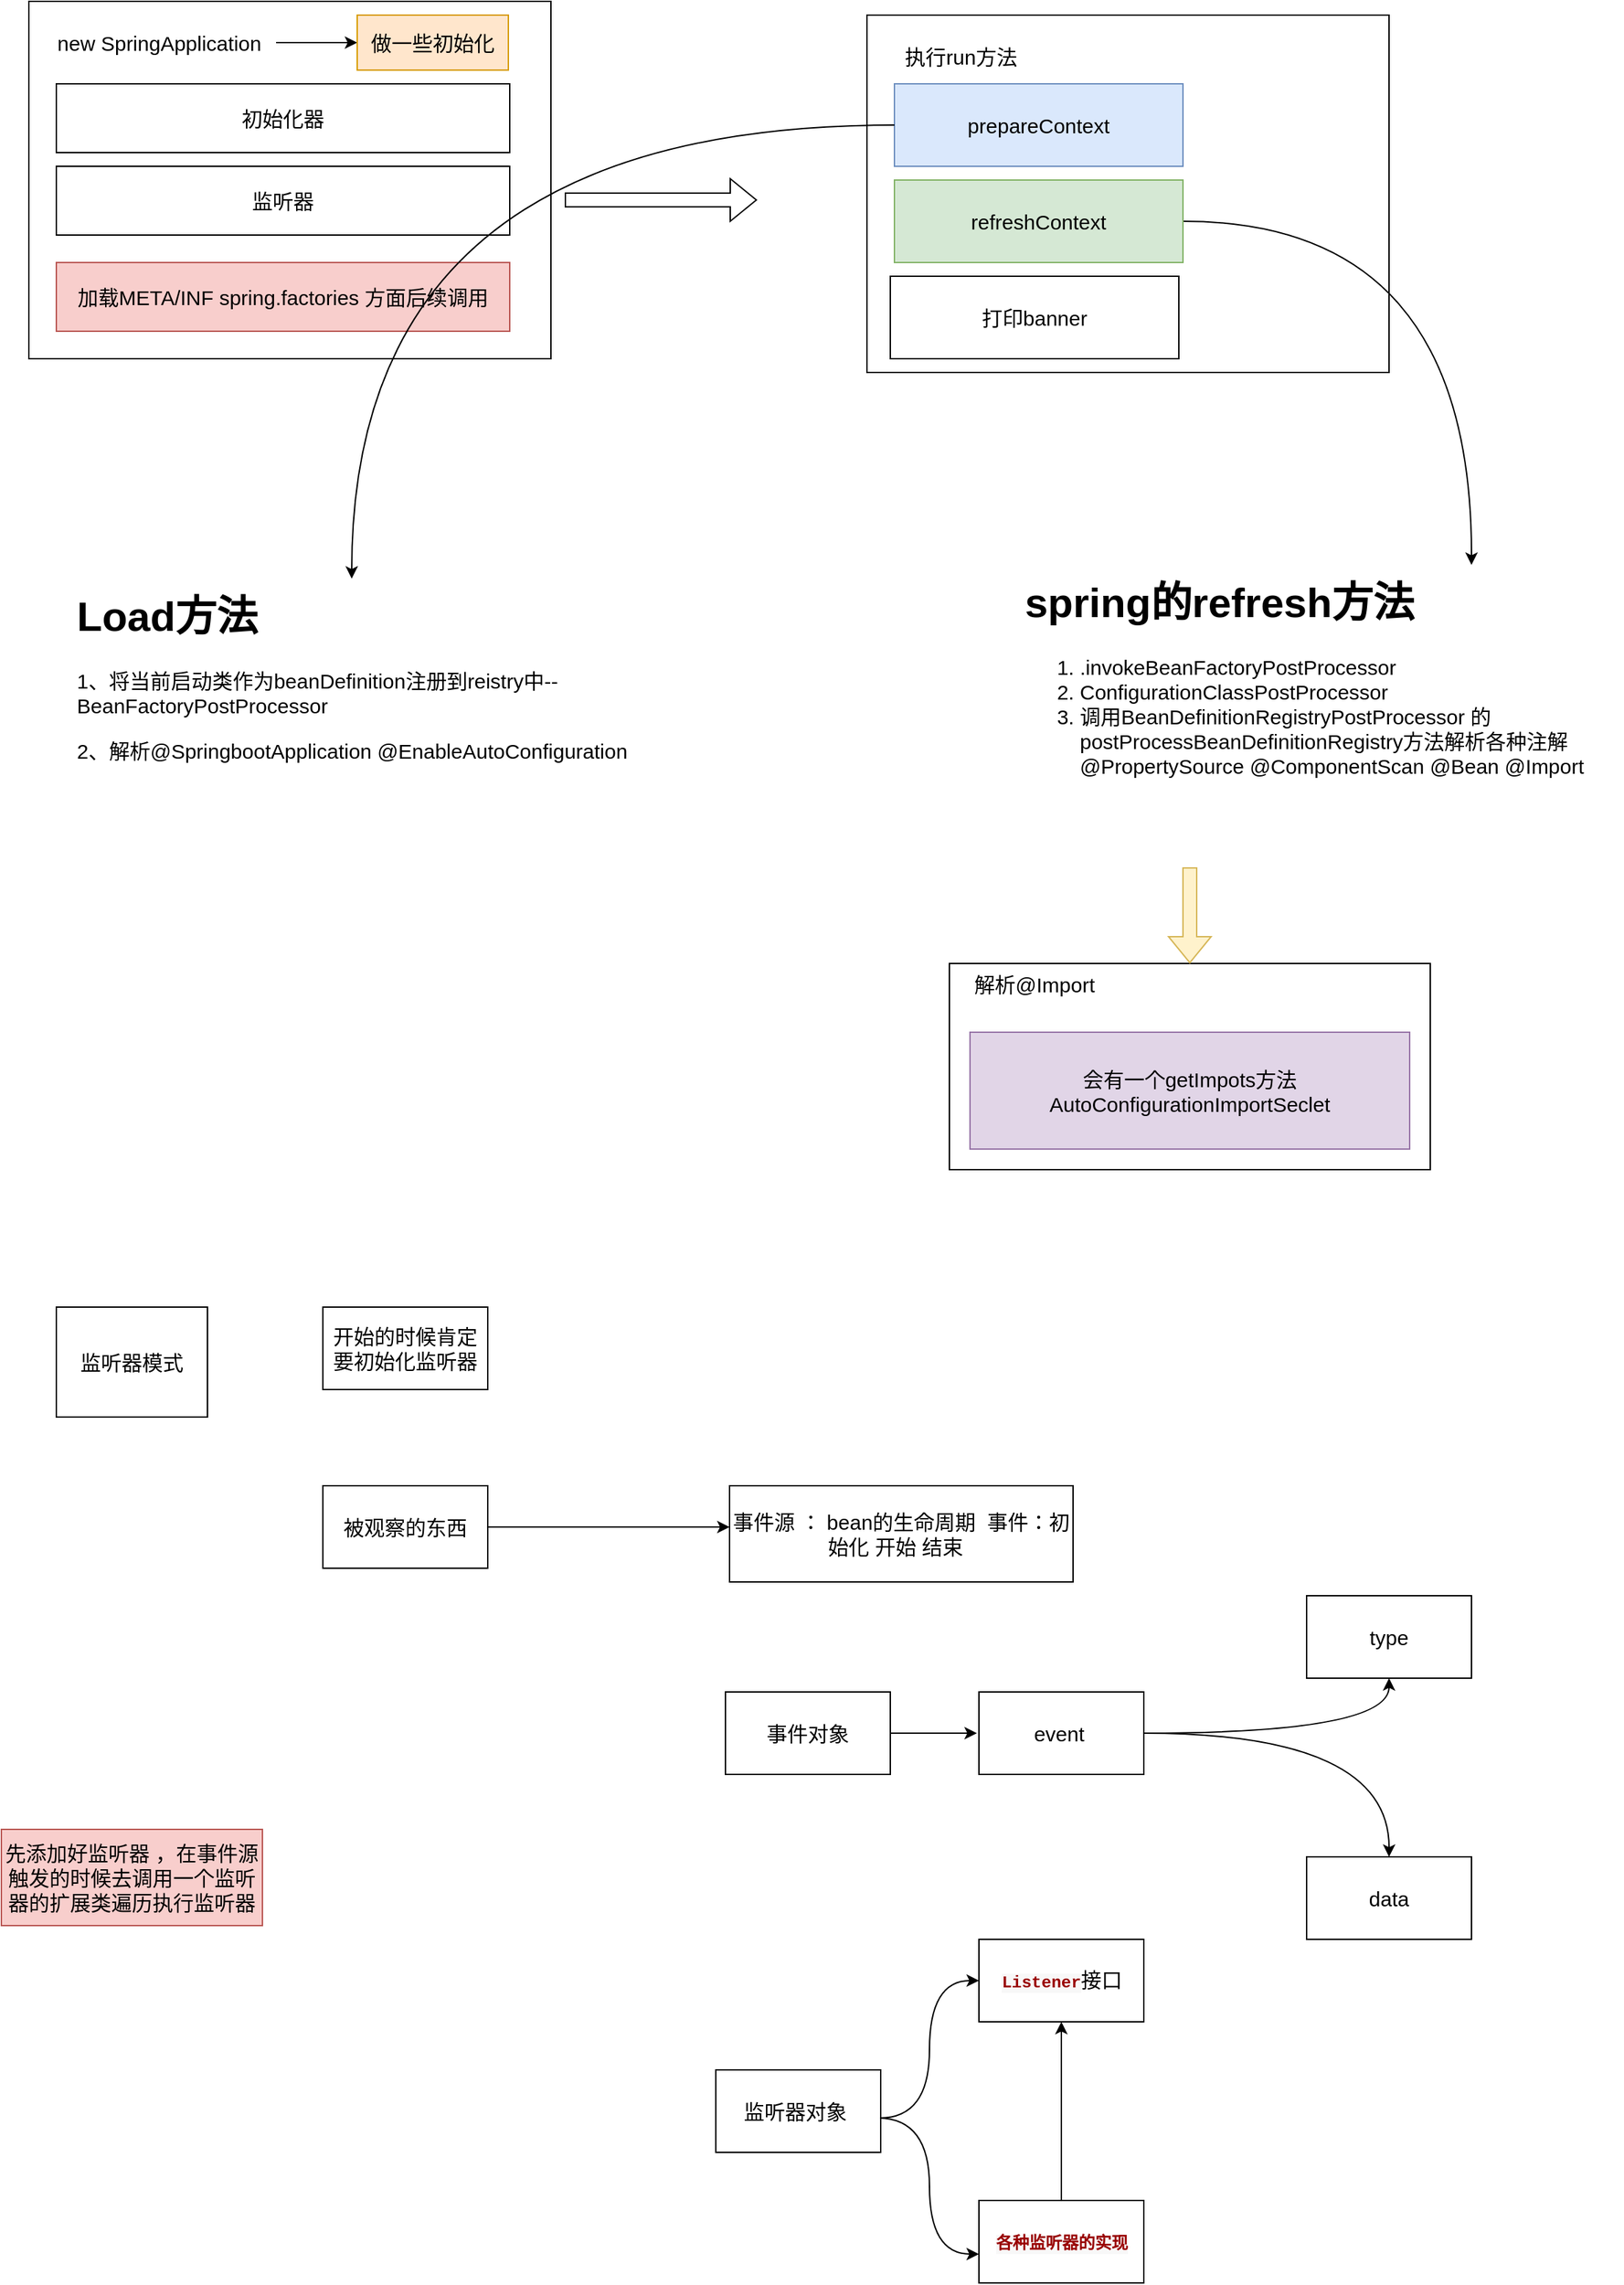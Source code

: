 <mxfile version="20.7.4" type="github">
  <diagram id="3sjXZGHV_kpMKQa_1T-N" name="第 1 页">
    <mxGraphModel dx="1434" dy="764" grid="1" gridSize="10" guides="1" tooltips="1" connect="1" arrows="1" fold="1" page="1" pageScale="1" pageWidth="827" pageHeight="1169" math="0" shadow="0">
      <root>
        <mxCell id="0" />
        <mxCell id="1" parent="0" />
        <mxCell id="33OzaRti-2UMrSSnCl2L-1" value="" style="rounded=0;whiteSpace=wrap;html=1;" vertex="1" parent="1">
          <mxGeometry x="200" y="70" width="380" height="260" as="geometry" />
        </mxCell>
        <mxCell id="33OzaRti-2UMrSSnCl2L-10" style="edgeStyle=orthogonalEdgeStyle;rounded=0;orthogonalLoop=1;jettySize=auto;html=1;fontSize=15;" edge="1" parent="1" source="33OzaRti-2UMrSSnCl2L-3" target="33OzaRti-2UMrSSnCl2L-9">
          <mxGeometry relative="1" as="geometry" />
        </mxCell>
        <mxCell id="33OzaRti-2UMrSSnCl2L-3" value="new SpringApplication" style="text;html=1;strokeColor=none;fillColor=none;align=center;verticalAlign=middle;whiteSpace=wrap;rounded=0;fontSize=15;" vertex="1" parent="1">
          <mxGeometry x="210" y="80" width="170" height="40" as="geometry" />
        </mxCell>
        <mxCell id="33OzaRti-2UMrSSnCl2L-5" value="初始化器" style="rounded=0;whiteSpace=wrap;html=1;fontSize=15;" vertex="1" parent="1">
          <mxGeometry x="220" y="130" width="330" height="50" as="geometry" />
        </mxCell>
        <mxCell id="33OzaRti-2UMrSSnCl2L-9" value="做一些初始化" style="text;html=1;strokeColor=#d79b00;fillColor=#ffe6cc;align=center;verticalAlign=middle;whiteSpace=wrap;rounded=0;fontSize=15;" vertex="1" parent="1">
          <mxGeometry x="439" y="80" width="110" height="40" as="geometry" />
        </mxCell>
        <mxCell id="33OzaRti-2UMrSSnCl2L-11" value="监听器" style="rounded=0;whiteSpace=wrap;html=1;fontSize=15;" vertex="1" parent="1">
          <mxGeometry x="220" y="190" width="330" height="50" as="geometry" />
        </mxCell>
        <mxCell id="33OzaRti-2UMrSSnCl2L-12" value="加载META/INF spring.factories 方面后续调用" style="rounded=0;whiteSpace=wrap;html=1;fontSize=15;fillColor=#f8cecc;strokeColor=#b85450;" vertex="1" parent="1">
          <mxGeometry x="220" y="260" width="330" height="50" as="geometry" />
        </mxCell>
        <mxCell id="33OzaRti-2UMrSSnCl2L-14" value="" style="shape=flexArrow;endArrow=classic;html=1;rounded=0;fontSize=15;" edge="1" parent="1">
          <mxGeometry width="50" height="50" relative="1" as="geometry">
            <mxPoint x="590" y="214.5" as="sourcePoint" />
            <mxPoint x="730" y="214.5" as="targetPoint" />
          </mxGeometry>
        </mxCell>
        <mxCell id="33OzaRti-2UMrSSnCl2L-16" value="" style="rounded=0;whiteSpace=wrap;html=1;" vertex="1" parent="1">
          <mxGeometry x="810" y="80" width="380" height="260" as="geometry" />
        </mxCell>
        <mxCell id="33OzaRti-2UMrSSnCl2L-17" value="执行run方法" style="text;html=1;strokeColor=none;fillColor=none;align=center;verticalAlign=middle;whiteSpace=wrap;rounded=0;fontSize=15;" vertex="1" parent="1">
          <mxGeometry x="827" y="100" width="103" height="20" as="geometry" />
        </mxCell>
        <mxCell id="33OzaRti-2UMrSSnCl2L-18" value="prepareContext" style="rounded=0;whiteSpace=wrap;html=1;fontSize=15;fillColor=#dae8fc;strokeColor=#6c8ebf;" vertex="1" parent="1">
          <mxGeometry x="830" y="130" width="210" height="60" as="geometry" />
        </mxCell>
        <mxCell id="33OzaRti-2UMrSSnCl2L-21" style="edgeStyle=orthogonalEdgeStyle;rounded=0;orthogonalLoop=1;jettySize=auto;html=1;fontSize=15;exitX=0;exitY=0.5;exitDx=0;exitDy=0;curved=1;" edge="1" parent="1" source="33OzaRti-2UMrSSnCl2L-18" target="33OzaRti-2UMrSSnCl2L-23">
          <mxGeometry relative="1" as="geometry">
            <mxPoint x="760" y="480" as="targetPoint" />
          </mxGeometry>
        </mxCell>
        <mxCell id="33OzaRti-2UMrSSnCl2L-25" style="edgeStyle=orthogonalEdgeStyle;rounded=0;orthogonalLoop=1;jettySize=auto;html=1;fontSize=15;curved=1;" edge="1" parent="1" source="33OzaRti-2UMrSSnCl2L-19">
          <mxGeometry relative="1" as="geometry">
            <mxPoint x="1250" y="480" as="targetPoint" />
          </mxGeometry>
        </mxCell>
        <mxCell id="33OzaRti-2UMrSSnCl2L-19" value="refreshContext" style="rounded=0;whiteSpace=wrap;html=1;fontSize=15;fillColor=#d5e8d4;strokeColor=#82b366;" vertex="1" parent="1">
          <mxGeometry x="830" y="200" width="210" height="60" as="geometry" />
        </mxCell>
        <mxCell id="33OzaRti-2UMrSSnCl2L-20" value="打印banner" style="rounded=0;whiteSpace=wrap;html=1;fontSize=15;" vertex="1" parent="1">
          <mxGeometry x="827" y="270" width="210" height="60" as="geometry" />
        </mxCell>
        <mxCell id="33OzaRti-2UMrSSnCl2L-23" value="&lt;h1&gt;Load方法&lt;/h1&gt;&lt;p&gt;1、将当前启动类作为beanDefinition注册到reistry中--BeanFactoryPostProcessor&lt;/p&gt;&lt;p&gt;2、解析@SpringbootApplication @EnableAutoConfiguration&lt;/p&gt;" style="text;html=1;strokeColor=none;fillColor=none;spacing=5;spacingTop=-20;whiteSpace=wrap;overflow=hidden;rounded=0;fontSize=15;" vertex="1" parent="1">
          <mxGeometry x="230" y="490" width="410" height="170" as="geometry" />
        </mxCell>
        <mxCell id="33OzaRti-2UMrSSnCl2L-26" value="&lt;h1&gt;spring的refresh方法&lt;/h1&gt;&lt;p&gt;&lt;/p&gt;&lt;ol&gt;&lt;li&gt;.invokeBeanFactoryPostProcessor&lt;/li&gt;&lt;li&gt;ConfigurationClassPostProcessor&lt;/li&gt;&lt;li&gt;调用BeanDefinitionRegistryPostProcessor 的 postProcessBeanDefinitionRegistry方法解析各种注解@PropertySource @ComponentScan @Bean @Import&lt;/li&gt;&lt;/ol&gt;&lt;p&gt;&lt;/p&gt;" style="text;html=1;strokeColor=none;fillColor=none;spacing=5;spacingTop=-20;whiteSpace=wrap;overflow=hidden;rounded=0;fontSize=15;" vertex="1" parent="1">
          <mxGeometry x="920" y="480" width="440" height="210" as="geometry" />
        </mxCell>
        <mxCell id="33OzaRti-2UMrSSnCl2L-29" value="" style="rounded=0;whiteSpace=wrap;html=1;fontSize=15;" vertex="1" parent="1">
          <mxGeometry x="870" y="770" width="350" height="150" as="geometry" />
        </mxCell>
        <mxCell id="33OzaRti-2UMrSSnCl2L-30" value="解析@Import" style="text;html=1;strokeColor=none;fillColor=none;align=center;verticalAlign=middle;whiteSpace=wrap;rounded=0;fontSize=15;" vertex="1" parent="1">
          <mxGeometry x="882" y="770" width="100" height="30" as="geometry" />
        </mxCell>
        <mxCell id="33OzaRti-2UMrSSnCl2L-31" value="会有一个getImpots方法&lt;br&gt;AutoConfigurationImportSeclet" style="rounded=0;whiteSpace=wrap;html=1;fontSize=15;fillColor=#e1d5e7;strokeColor=#9673a6;" vertex="1" parent="1">
          <mxGeometry x="885" y="820" width="320" height="85" as="geometry" />
        </mxCell>
        <mxCell id="33OzaRti-2UMrSSnCl2L-32" value="" style="shape=flexArrow;endArrow=classic;html=1;rounded=0;fontSize=15;curved=1;fillColor=#fff2cc;strokeColor=#d6b656;" edge="1" parent="1" target="33OzaRti-2UMrSSnCl2L-29">
          <mxGeometry width="50" height="50" relative="1" as="geometry">
            <mxPoint x="1045" y="700" as="sourcePoint" />
            <mxPoint x="1100" y="690" as="targetPoint" />
          </mxGeometry>
        </mxCell>
        <mxCell id="33OzaRti-2UMrSSnCl2L-33" value="监听器模式" style="rounded=0;whiteSpace=wrap;html=1;fontSize=15;" vertex="1" parent="1">
          <mxGeometry x="220" y="1020" width="110" height="80" as="geometry" />
        </mxCell>
        <mxCell id="33OzaRti-2UMrSSnCl2L-36" style="edgeStyle=orthogonalEdgeStyle;curved=1;rounded=0;orthogonalLoop=1;jettySize=auto;html=1;fontSize=15;" edge="1" parent="1" source="33OzaRti-2UMrSSnCl2L-34">
          <mxGeometry relative="1" as="geometry">
            <mxPoint x="710" y="1180" as="targetPoint" />
          </mxGeometry>
        </mxCell>
        <mxCell id="33OzaRti-2UMrSSnCl2L-34" value="被观察的东西" style="rounded=0;whiteSpace=wrap;html=1;fontSize=15;" vertex="1" parent="1">
          <mxGeometry x="414" y="1150" width="120" height="60" as="geometry" />
        </mxCell>
        <mxCell id="33OzaRti-2UMrSSnCl2L-37" value="事件源 ： bean的生命周期&amp;nbsp; 事件：初始化 开始 结束&amp;nbsp;&amp;nbsp;" style="rounded=0;whiteSpace=wrap;html=1;fontSize=15;" vertex="1" parent="1">
          <mxGeometry x="710" y="1150" width="250" height="70" as="geometry" />
        </mxCell>
        <mxCell id="33OzaRti-2UMrSSnCl2L-54" style="edgeStyle=orthogonalEdgeStyle;curved=1;rounded=0;orthogonalLoop=1;jettySize=auto;html=1;fontSize=15;" edge="1" parent="1" source="33OzaRti-2UMrSSnCl2L-38">
          <mxGeometry relative="1" as="geometry">
            <mxPoint x="890" y="1330" as="targetPoint" />
          </mxGeometry>
        </mxCell>
        <mxCell id="33OzaRti-2UMrSSnCl2L-38" value="事件对象" style="rounded=0;whiteSpace=wrap;html=1;fontSize=15;" vertex="1" parent="1">
          <mxGeometry x="707" y="1300" width="120" height="60" as="geometry" />
        </mxCell>
        <mxCell id="33OzaRti-2UMrSSnCl2L-43" value="" style="edgeStyle=orthogonalEdgeStyle;curved=1;rounded=0;orthogonalLoop=1;jettySize=auto;html=1;fontSize=15;" edge="1" parent="1" source="33OzaRti-2UMrSSnCl2L-40" target="33OzaRti-2UMrSSnCl2L-42">
          <mxGeometry relative="1" as="geometry" />
        </mxCell>
        <mxCell id="33OzaRti-2UMrSSnCl2L-44" style="edgeStyle=orthogonalEdgeStyle;curved=1;rounded=0;orthogonalLoop=1;jettySize=auto;html=1;fontSize=15;" edge="1" parent="1" source="33OzaRti-2UMrSSnCl2L-40">
          <mxGeometry relative="1" as="geometry">
            <mxPoint x="1190" y="1420" as="targetPoint" />
          </mxGeometry>
        </mxCell>
        <mxCell id="33OzaRti-2UMrSSnCl2L-40" value="event&amp;nbsp;" style="rounded=0;whiteSpace=wrap;html=1;fontSize=15;" vertex="1" parent="1">
          <mxGeometry x="891.5" y="1300" width="120" height="60" as="geometry" />
        </mxCell>
        <mxCell id="33OzaRti-2UMrSSnCl2L-41" value="开始的时候肯定要初始化监听器" style="rounded=0;whiteSpace=wrap;html=1;fontSize=15;" vertex="1" parent="1">
          <mxGeometry x="414" y="1020" width="120" height="60" as="geometry" />
        </mxCell>
        <mxCell id="33OzaRti-2UMrSSnCl2L-42" value="type" style="whiteSpace=wrap;html=1;fontSize=15;rounded=0;" vertex="1" parent="1">
          <mxGeometry x="1130" y="1230" width="120" height="60" as="geometry" />
        </mxCell>
        <mxCell id="33OzaRti-2UMrSSnCl2L-45" value="data" style="whiteSpace=wrap;html=1;fontSize=15;rounded=0;" vertex="1" parent="1">
          <mxGeometry x="1130" y="1420" width="120" height="60" as="geometry" />
        </mxCell>
        <mxCell id="33OzaRti-2UMrSSnCl2L-50" style="edgeStyle=orthogonalEdgeStyle;curved=1;rounded=0;orthogonalLoop=1;jettySize=auto;html=1;entryX=0;entryY=0.5;entryDx=0;entryDy=0;fontSize=15;" edge="1" parent="1" target="33OzaRti-2UMrSSnCl2L-47">
          <mxGeometry relative="1" as="geometry">
            <mxPoint x="818.5" y="1610" as="sourcePoint" />
          </mxGeometry>
        </mxCell>
        <mxCell id="33OzaRti-2UMrSSnCl2L-51" style="edgeStyle=orthogonalEdgeStyle;curved=1;rounded=0;orthogonalLoop=1;jettySize=auto;html=1;entryX=0;entryY=0.65;entryDx=0;entryDy=0;entryPerimeter=0;fontSize=15;" edge="1" parent="1" target="33OzaRti-2UMrSSnCl2L-48">
          <mxGeometry relative="1" as="geometry">
            <mxPoint x="818.5" y="1610" as="sourcePoint" />
          </mxGeometry>
        </mxCell>
        <mxCell id="33OzaRti-2UMrSSnCl2L-46" value="监听器对象&amp;nbsp;" style="rounded=0;whiteSpace=wrap;html=1;fontSize=15;" vertex="1" parent="1">
          <mxGeometry x="700" y="1575" width="120" height="60" as="geometry" />
        </mxCell>
        <mxCell id="33OzaRti-2UMrSSnCl2L-47" value="&lt;span style=&quot;color: rgb(153, 0, 0); font-family: Menlo, Monaco, Consolas, &amp;quot;Courier New&amp;quot;, monospace; font-size: 12px; font-weight: 700; text-align: start; background-color: rgb(248, 248, 248);&quot;&gt;Listener&lt;/span&gt;接口" style="rounded=0;whiteSpace=wrap;html=1;fontSize=15;" vertex="1" parent="1">
          <mxGeometry x="891.5" y="1480" width="120" height="60" as="geometry" />
        </mxCell>
        <mxCell id="33OzaRti-2UMrSSnCl2L-49" style="edgeStyle=orthogonalEdgeStyle;curved=1;rounded=0;orthogonalLoop=1;jettySize=auto;html=1;entryX=0.5;entryY=1;entryDx=0;entryDy=0;fontSize=15;" edge="1" parent="1" source="33OzaRti-2UMrSSnCl2L-48" target="33OzaRti-2UMrSSnCl2L-47">
          <mxGeometry relative="1" as="geometry" />
        </mxCell>
        <mxCell id="33OzaRti-2UMrSSnCl2L-48" value="&lt;div style=&quot;text-align: start;&quot;&gt;&lt;font face=&quot;Menlo, Monaco, Consolas, Courier New, monospace&quot; color=&quot;#990000&quot;&gt;&lt;span style=&quot;font-size: 12px; background-color: rgb(248, 248, 248);&quot;&gt;&lt;b&gt;各种监听器的实现&lt;/b&gt;&lt;/span&gt;&lt;/font&gt;&lt;/div&gt;" style="rounded=0;whiteSpace=wrap;html=1;fontSize=15;" vertex="1" parent="1">
          <mxGeometry x="891.5" y="1670" width="120" height="60" as="geometry" />
        </mxCell>
        <mxCell id="33OzaRti-2UMrSSnCl2L-55" value="先添加好监听器 ，在事件源触发的时候去调用一个监听器的扩展类遍历执行监听器" style="rounded=0;whiteSpace=wrap;html=1;fontSize=15;fillColor=#f8cecc;strokeColor=#b85450;" vertex="1" parent="1">
          <mxGeometry x="180" y="1400" width="190" height="70" as="geometry" />
        </mxCell>
      </root>
    </mxGraphModel>
  </diagram>
</mxfile>
